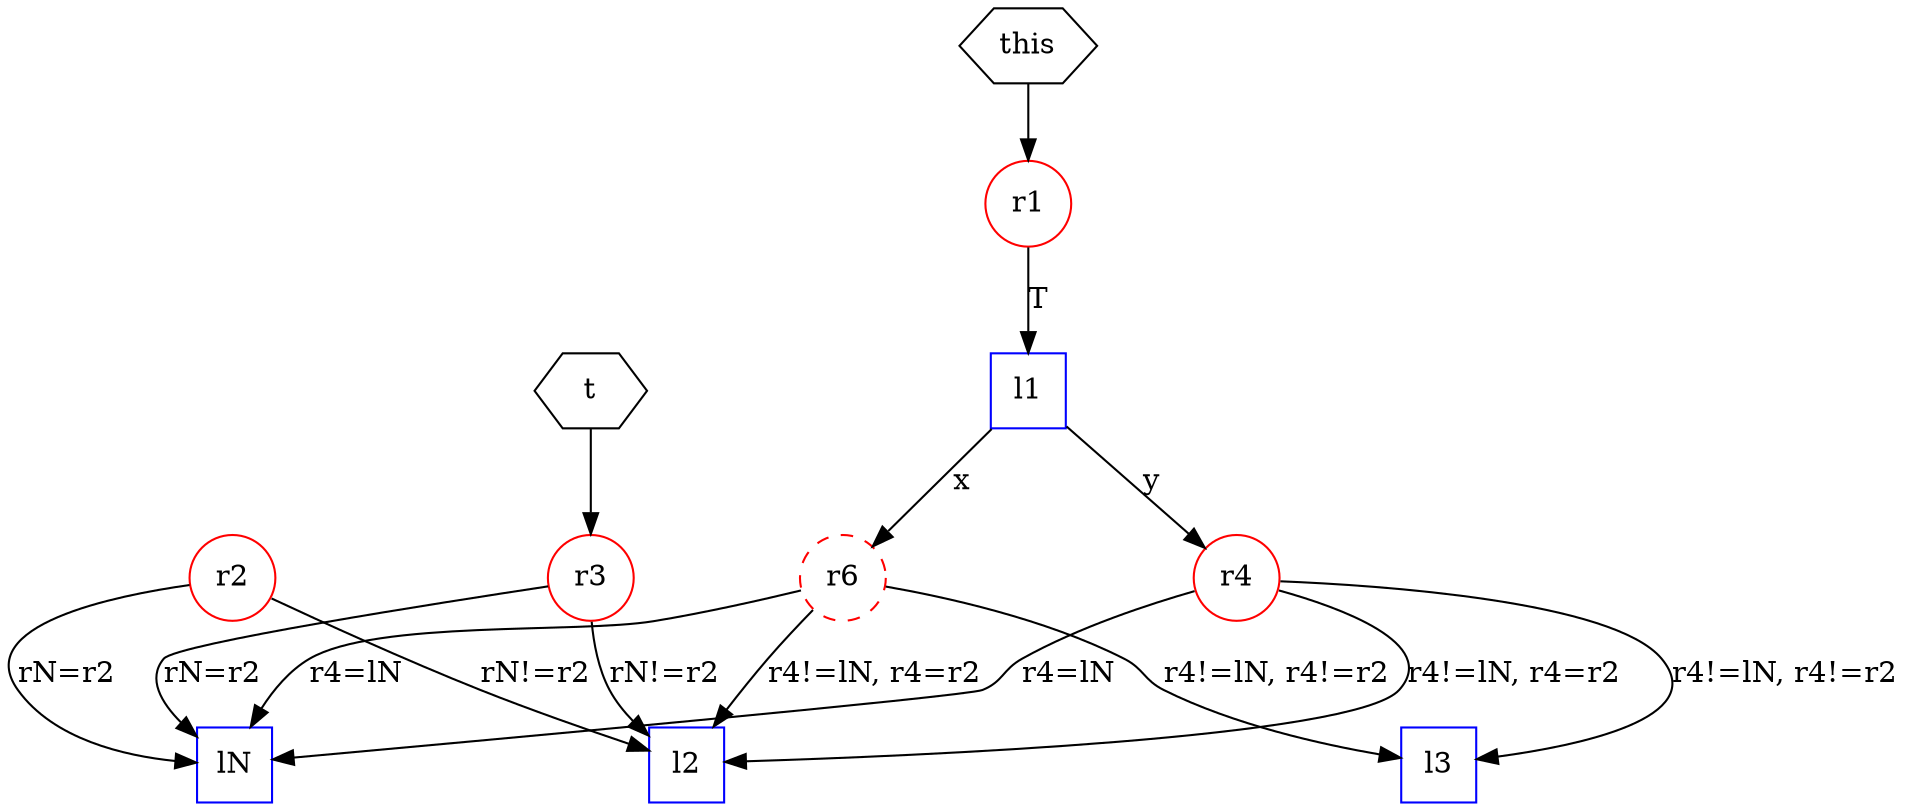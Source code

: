 digraph "" { 
1[ label="r1" shape=circle color=red];
2[ label="l1" shape=square color=blue];
3[ label="r2" shape=circle color=red];
4[ label="lN" shape=square color=blue];
5[ label="l2" shape=square color=blue];
6[ label="r3" shape=circle color=red];
7[ label="this" shape=hexagon];
8[ label="t" shape=hexagon];
9[ label="r4" shape=circle color=red];
11[ label="l3" shape=square color=blue];
12[ label="r6" shape=circle color=red style=dashed];
7->1;
8->6;
1->2[ label="T"];
2->12[ label="x"];
3->4[ label="rN=r2"];
3->5[ label="rN!=r2"];
6->4[ label="rN=r2"];
6->5[ label="rN!=r2"];
9->4[ label="r4=lN"];
9->5[ label="r4!=lN, r4=r2"];
9->11[ label="r4!=lN, r4!=r2"];
2->9 [label="y"];
12->4[ label="r4=lN"];
12->5[ label="r4!=lN, r4=r2"];
12->11[ label="r4!=lN, r4!=r2"];
}